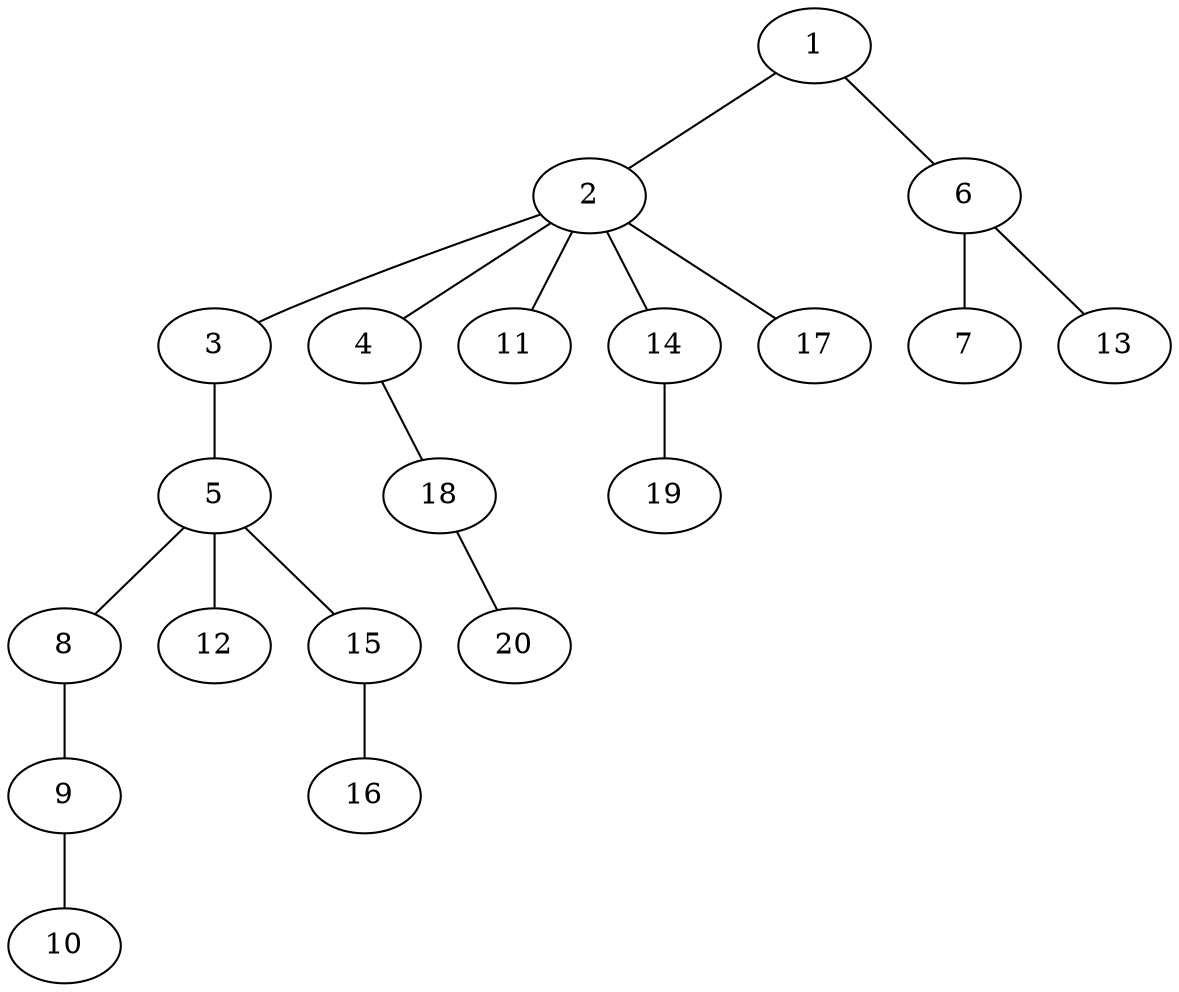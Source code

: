 graph graphname {1--2
1--6
2--3
2--4
2--11
2--14
2--17
3--5
4--18
5--8
5--12
5--15
6--7
6--13
8--9
9--10
14--19
15--16
18--20
}